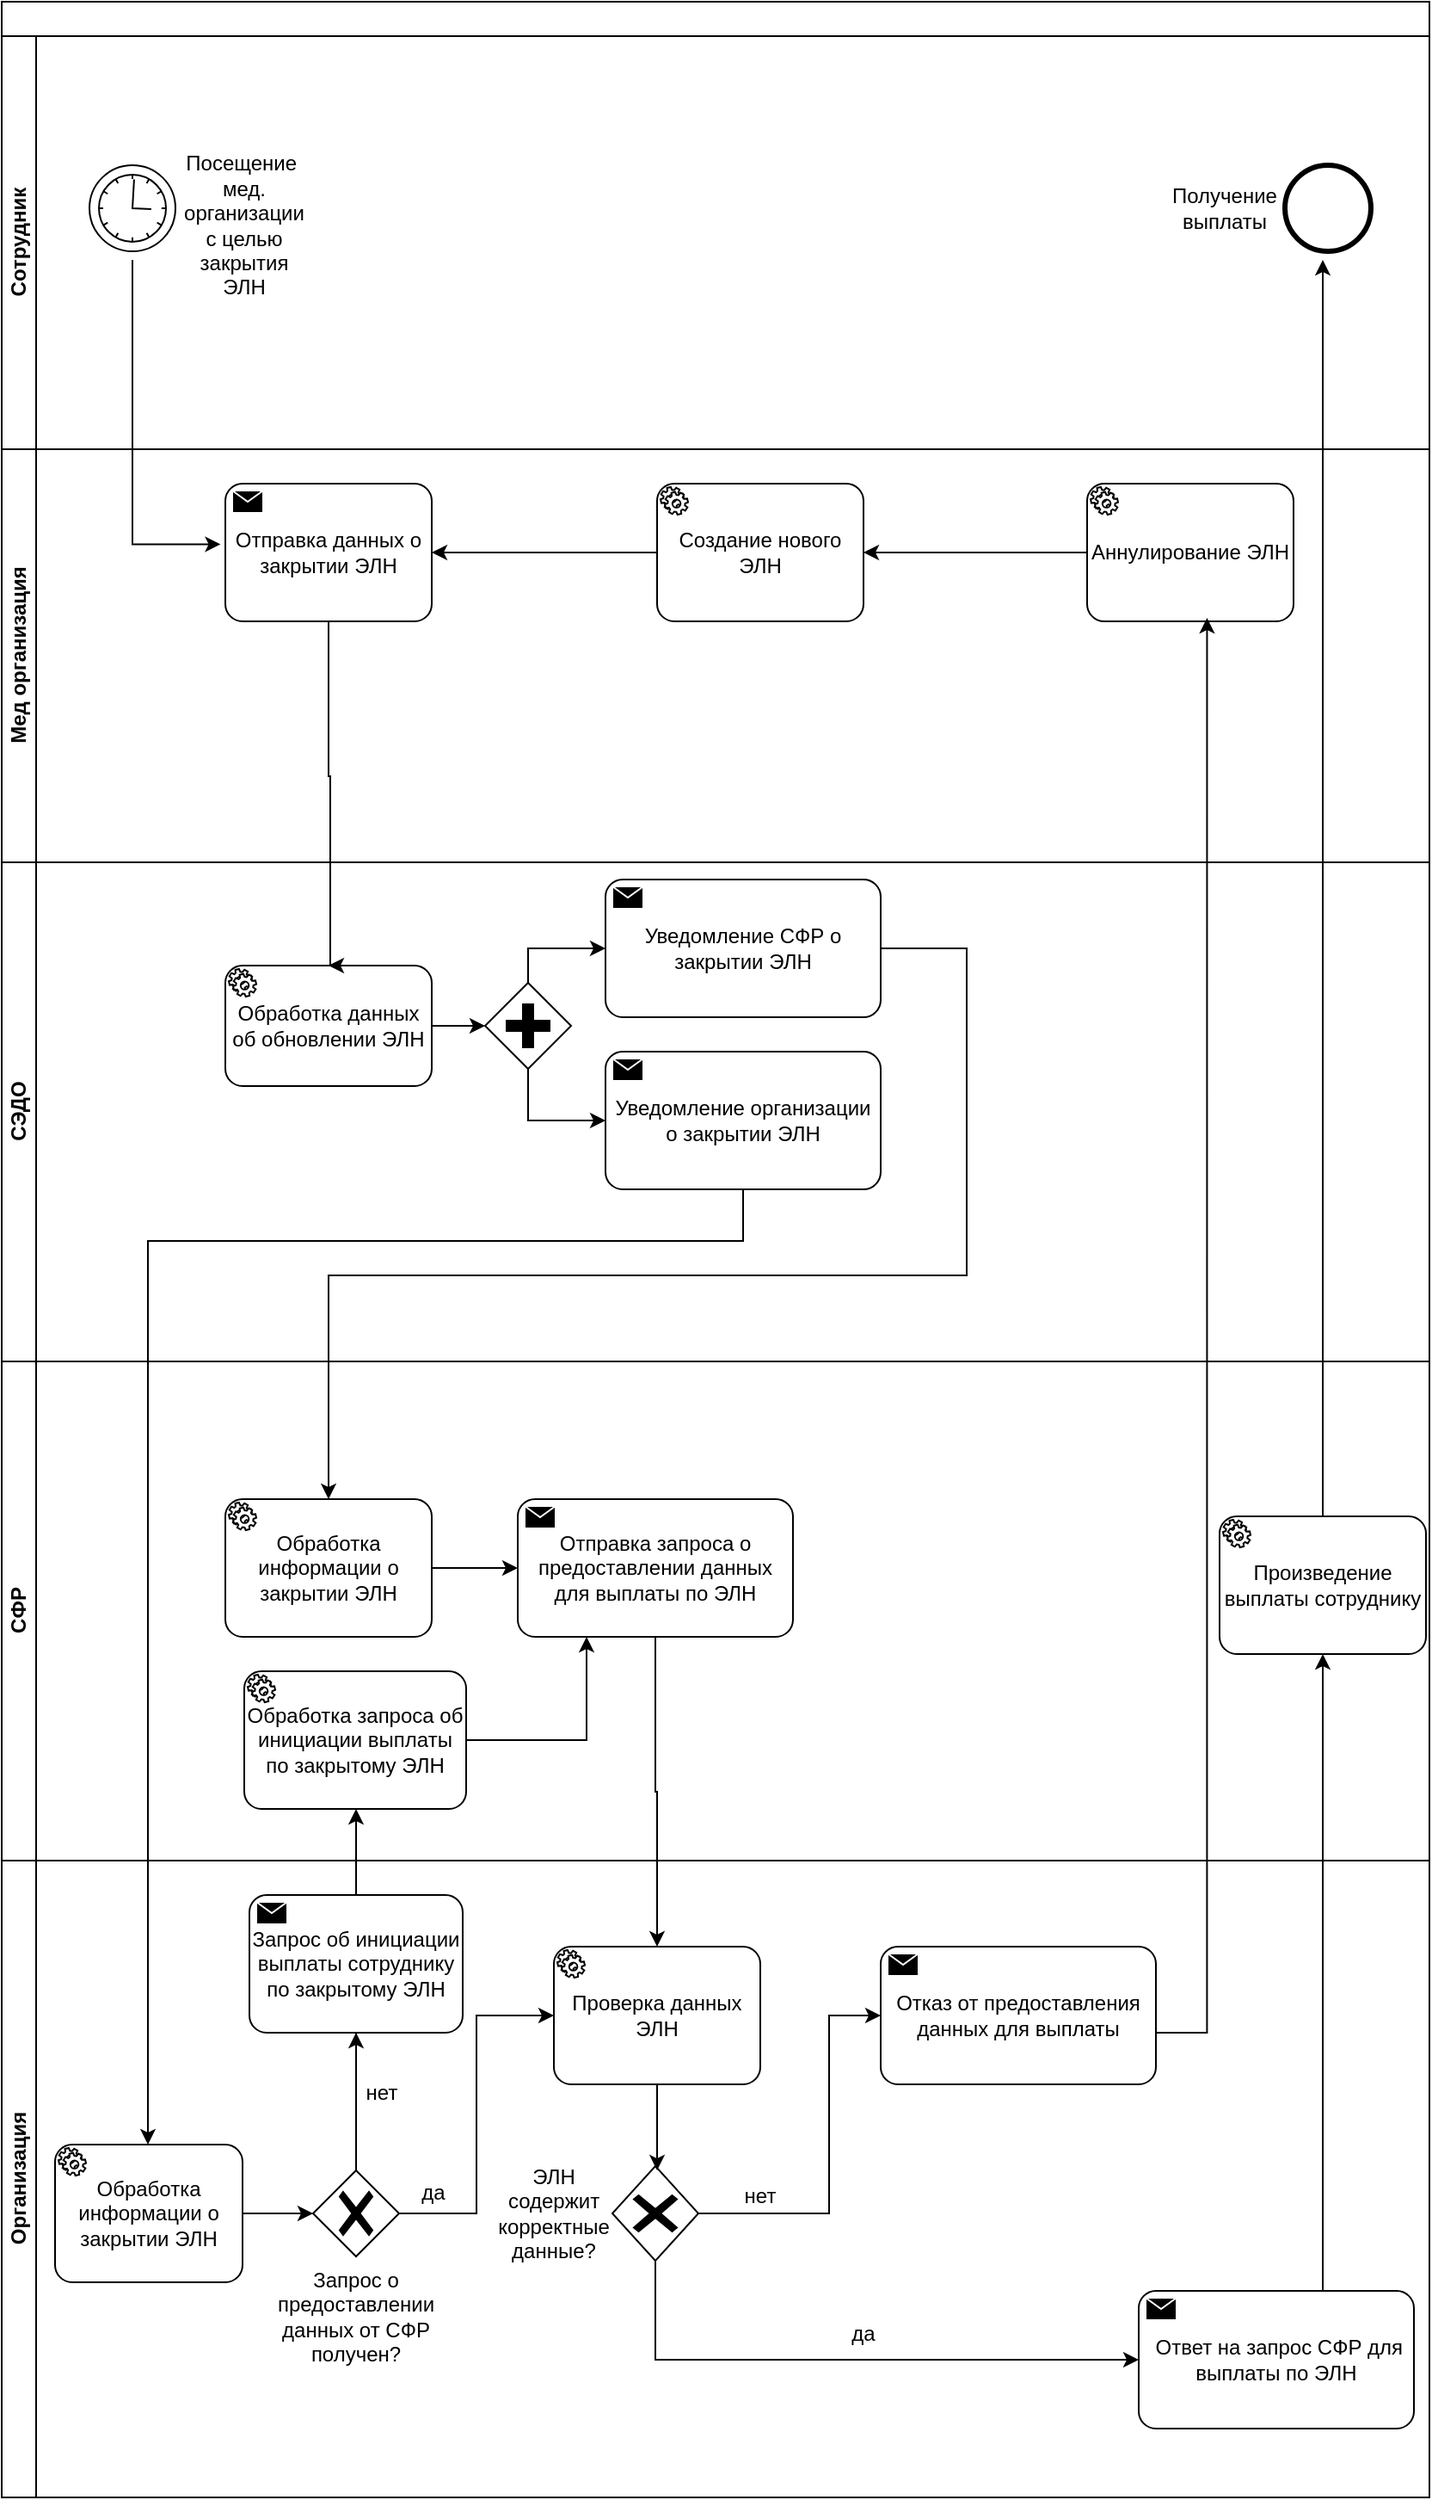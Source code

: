 <mxfile version="24.8.1">
  <diagram id="C5RBs43oDa-KdzZeNtuy" name="Page-1">
    <mxGraphModel dx="3311" dy="1570" grid="1" gridSize="10" guides="1" tooltips="1" connect="1" arrows="1" fold="1" page="1" pageScale="1" pageWidth="827" pageHeight="1169" math="0" shadow="0">
      <root>
        <mxCell id="WIyWlLk6GJQsqaUBKTNV-0" />
        <mxCell id="WIyWlLk6GJQsqaUBKTNV-1" parent="WIyWlLk6GJQsqaUBKTNV-0" />
        <mxCell id="ymKvBB_4Nj_9mSsy5zmV-1" value="" style="swimlane;html=1;childLayout=stackLayout;resizeParent=1;resizeParentMax=0;horizontal=1;startSize=20;horizontalStack=0;whiteSpace=wrap;" vertex="1" parent="WIyWlLk6GJQsqaUBKTNV-1">
          <mxGeometry x="-1" y="40" width="830" height="1450" as="geometry">
            <mxRectangle x="130" y="40" width="50" height="40" as="alternateBounds" />
          </mxGeometry>
        </mxCell>
        <mxCell id="ymKvBB_4Nj_9mSsy5zmV-99" value="Сотрудник" style="swimlane;html=1;startSize=20;horizontal=0;" vertex="1" parent="ymKvBB_4Nj_9mSsy5zmV-1">
          <mxGeometry y="20" width="830" height="240" as="geometry" />
        </mxCell>
        <mxCell id="ymKvBB_4Nj_9mSsy5zmV-9" value="" style="points=[[0.145,0.145,0],[0.5,0,0],[0.855,0.145,0],[1,0.5,0],[0.855,0.855,0],[0.5,1,0],[0.145,0.855,0],[0,0.5,0]];shape=mxgraph.bpmn.event;html=1;verticalLabelPosition=bottom;labelBackgroundColor=#ffffff;verticalAlign=top;align=center;perimeter=ellipsePerimeter;outlineConnect=0;aspect=fixed;outline=standard;symbol=timer;" vertex="1" parent="ymKvBB_4Nj_9mSsy5zmV-99">
          <mxGeometry x="51" y="75" width="50" height="50" as="geometry" />
        </mxCell>
        <mxCell id="ymKvBB_4Nj_9mSsy5zmV-13" value="Посещение&amp;nbsp; мед. организации с целью закрытия ЭЛН" style="text;html=1;align=center;verticalAlign=middle;whiteSpace=wrap;rounded=0;" vertex="1" parent="ymKvBB_4Nj_9mSsy5zmV-99">
          <mxGeometry x="111" y="95" width="60" height="30" as="geometry" />
        </mxCell>
        <mxCell id="ymKvBB_4Nj_9mSsy5zmV-50" value="Получение выплаты" style="text;html=1;align=center;verticalAlign=middle;whiteSpace=wrap;rounded=0;" vertex="1" parent="ymKvBB_4Nj_9mSsy5zmV-99">
          <mxGeometry x="681" y="85" width="60" height="30" as="geometry" />
        </mxCell>
        <mxCell id="ymKvBB_4Nj_9mSsy5zmV-49" value="" style="points=[[0.145,0.145,0],[0.5,0,0],[0.855,0.145,0],[1,0.5,0],[0.855,0.855,0],[0.5,1,0],[0.145,0.855,0],[0,0.5,0]];shape=mxgraph.bpmn.event;html=1;verticalLabelPosition=bottom;labelBackgroundColor=#ffffff;verticalAlign=top;align=center;perimeter=ellipsePerimeter;outlineConnect=0;aspect=fixed;outline=end;symbol=terminate2;" vertex="1" parent="ymKvBB_4Nj_9mSsy5zmV-99">
          <mxGeometry x="746" y="75" width="50" height="50" as="geometry" />
        </mxCell>
        <mxCell id="ymKvBB_4Nj_9mSsy5zmV-2" value="Мед организация" style="swimlane;html=1;startSize=20;horizontal=0;" vertex="1" parent="ymKvBB_4Nj_9mSsy5zmV-1">
          <mxGeometry y="260" width="830" height="240" as="geometry" />
        </mxCell>
        <mxCell id="ymKvBB_4Nj_9mSsy5zmV-8" value="Отправка данных о закрытии ЭЛН" style="points=[[0.25,0,0],[0.5,0,0],[0.75,0,0],[1,0.25,0],[1,0.5,0],[1,0.75,0],[0.75,1,0],[0.5,1,0],[0.25,1,0],[0,0.75,0],[0,0.5,0],[0,0.25,0]];shape=mxgraph.bpmn.task;whiteSpace=wrap;rectStyle=rounded;size=10;html=1;container=1;expand=0;collapsible=0;taskMarker=send;" vertex="1" parent="ymKvBB_4Nj_9mSsy5zmV-2">
          <mxGeometry x="130" y="20" width="120" height="80" as="geometry" />
        </mxCell>
        <mxCell id="ymKvBB_4Nj_9mSsy5zmV-55" value="Создание нового ЭЛН" style="points=[[0.25,0,0],[0.5,0,0],[0.75,0,0],[1,0.25,0],[1,0.5,0],[1,0.75,0],[0.75,1,0],[0.5,1,0],[0.25,1,0],[0,0.75,0],[0,0.5,0],[0,0.25,0]];shape=mxgraph.bpmn.task;whiteSpace=wrap;rectStyle=rounded;size=10;html=1;container=1;expand=0;collapsible=0;taskMarker=service;" vertex="1" parent="ymKvBB_4Nj_9mSsy5zmV-2">
          <mxGeometry x="381" y="20" width="120" height="80" as="geometry" />
        </mxCell>
        <mxCell id="ymKvBB_4Nj_9mSsy5zmV-57" style="edgeStyle=orthogonalEdgeStyle;rounded=0;orthogonalLoop=1;jettySize=auto;html=1;entryX=1;entryY=0.5;entryDx=0;entryDy=0;entryPerimeter=0;" edge="1" parent="ymKvBB_4Nj_9mSsy5zmV-2" source="ymKvBB_4Nj_9mSsy5zmV-55" target="ymKvBB_4Nj_9mSsy5zmV-8">
          <mxGeometry relative="1" as="geometry" />
        </mxCell>
        <mxCell id="ymKvBB_4Nj_9mSsy5zmV-54" value="Аннулирование ЭЛН" style="points=[[0.25,0,0],[0.5,0,0],[0.75,0,0],[1,0.25,0],[1,0.5,0],[1,0.75,0],[0.75,1,0],[0.5,1,0],[0.25,1,0],[0,0.75,0],[0,0.5,0],[0,0.25,0]];shape=mxgraph.bpmn.task;whiteSpace=wrap;rectStyle=rounded;size=10;html=1;container=1;expand=0;collapsible=0;taskMarker=service;" vertex="1" parent="ymKvBB_4Nj_9mSsy5zmV-2">
          <mxGeometry x="631" y="20" width="120" height="80" as="geometry" />
        </mxCell>
        <mxCell id="ymKvBB_4Nj_9mSsy5zmV-56" style="edgeStyle=orthogonalEdgeStyle;rounded=0;orthogonalLoop=1;jettySize=auto;html=1;entryX=1;entryY=0.5;entryDx=0;entryDy=0;entryPerimeter=0;" edge="1" parent="ymKvBB_4Nj_9mSsy5zmV-2" source="ymKvBB_4Nj_9mSsy5zmV-54" target="ymKvBB_4Nj_9mSsy5zmV-55">
          <mxGeometry relative="1" as="geometry" />
        </mxCell>
        <mxCell id="ymKvBB_4Nj_9mSsy5zmV-72" value="СЭДО" style="swimlane;html=1;startSize=20;horizontal=0;" vertex="1" parent="ymKvBB_4Nj_9mSsy5zmV-1">
          <mxGeometry y="500" width="830" height="290" as="geometry" />
        </mxCell>
        <mxCell id="ymKvBB_4Nj_9mSsy5zmV-73" value="Обработка данных об обновлении ЭЛН" style="points=[[0.25,0,0],[0.5,0,0],[0.75,0,0],[1,0.25,0],[1,0.5,0],[1,0.75,0],[0.75,1,0],[0.5,1,0],[0.25,1,0],[0,0.75,0],[0,0.5,0],[0,0.25,0]];shape=mxgraph.bpmn.task;whiteSpace=wrap;rectStyle=rounded;size=10;html=1;container=1;expand=0;collapsible=0;taskMarker=service;" vertex="1" parent="ymKvBB_4Nj_9mSsy5zmV-72">
          <mxGeometry x="130" y="60" width="120" height="70" as="geometry" />
        </mxCell>
        <mxCell id="ymKvBB_4Nj_9mSsy5zmV-74" value="Уведомление СФР о закрытии ЭЛН" style="points=[[0.25,0,0],[0.5,0,0],[0.75,0,0],[1,0.25,0],[1,0.5,0],[1,0.75,0],[0.75,1,0],[0.5,1,0],[0.25,1,0],[0,0.75,0],[0,0.5,0],[0,0.25,0]];shape=mxgraph.bpmn.task;whiteSpace=wrap;rectStyle=rounded;size=10;html=1;container=1;expand=0;collapsible=0;taskMarker=send;" vertex="1" parent="ymKvBB_4Nj_9mSsy5zmV-72">
          <mxGeometry x="351" y="10" width="160" height="80" as="geometry" />
        </mxCell>
        <mxCell id="ymKvBB_4Nj_9mSsy5zmV-75" value="Уведомление организации о закрытии ЭЛН" style="points=[[0.25,0,0],[0.5,0,0],[0.75,0,0],[1,0.25,0],[1,0.5,0],[1,0.75,0],[0.75,1,0],[0.5,1,0],[0.25,1,0],[0,0.75,0],[0,0.5,0],[0,0.25,0]];shape=mxgraph.bpmn.task;whiteSpace=wrap;rectStyle=rounded;size=10;html=1;container=1;expand=0;collapsible=0;taskMarker=send;" vertex="1" parent="ymKvBB_4Nj_9mSsy5zmV-72">
          <mxGeometry x="351" y="110" width="160" height="80" as="geometry" />
        </mxCell>
        <mxCell id="ymKvBB_4Nj_9mSsy5zmV-78" value="" style="points=[[0.25,0.25,0],[0.5,0,0],[0.75,0.25,0],[1,0.5,0],[0.75,0.75,0],[0.5,1,0],[0.25,0.75,0],[0,0.5,0]];shape=mxgraph.bpmn.gateway2;html=1;verticalLabelPosition=bottom;labelBackgroundColor=#ffffff;verticalAlign=top;align=center;perimeter=rhombusPerimeter;outlineConnect=0;outline=none;symbol=none;gwType=parallel;" vertex="1" parent="ymKvBB_4Nj_9mSsy5zmV-72">
          <mxGeometry x="281" y="70" width="50" height="50" as="geometry" />
        </mxCell>
        <mxCell id="ymKvBB_4Nj_9mSsy5zmV-79" style="edgeStyle=orthogonalEdgeStyle;rounded=0;orthogonalLoop=1;jettySize=auto;html=1;entryX=0;entryY=0.5;entryDx=0;entryDy=0;entryPerimeter=0;" edge="1" parent="ymKvBB_4Nj_9mSsy5zmV-72" source="ymKvBB_4Nj_9mSsy5zmV-78" target="ymKvBB_4Nj_9mSsy5zmV-75">
          <mxGeometry relative="1" as="geometry">
            <Array as="points">
              <mxPoint x="306" y="150" />
            </Array>
          </mxGeometry>
        </mxCell>
        <mxCell id="ymKvBB_4Nj_9mSsy5zmV-80" style="edgeStyle=orthogonalEdgeStyle;rounded=0;orthogonalLoop=1;jettySize=auto;html=1;entryX=0;entryY=0.5;entryDx=0;entryDy=0;entryPerimeter=0;" edge="1" parent="ymKvBB_4Nj_9mSsy5zmV-72" source="ymKvBB_4Nj_9mSsy5zmV-78" target="ymKvBB_4Nj_9mSsy5zmV-74">
          <mxGeometry relative="1" as="geometry">
            <Array as="points">
              <mxPoint x="306" y="50" />
            </Array>
          </mxGeometry>
        </mxCell>
        <mxCell id="ymKvBB_4Nj_9mSsy5zmV-81" style="edgeStyle=orthogonalEdgeStyle;rounded=0;orthogonalLoop=1;jettySize=auto;html=1;exitX=1;exitY=0.5;exitDx=0;exitDy=0;exitPerimeter=0;entryX=0;entryY=0.5;entryDx=0;entryDy=0;entryPerimeter=0;" edge="1" parent="ymKvBB_4Nj_9mSsy5zmV-72" source="ymKvBB_4Nj_9mSsy5zmV-73" target="ymKvBB_4Nj_9mSsy5zmV-78">
          <mxGeometry relative="1" as="geometry" />
        </mxCell>
        <mxCell id="ymKvBB_4Nj_9mSsy5zmV-3" value="СФР" style="swimlane;html=1;startSize=20;horizontal=0;" vertex="1" parent="ymKvBB_4Nj_9mSsy5zmV-1">
          <mxGeometry y="790" width="830" height="290" as="geometry" />
        </mxCell>
        <mxCell id="ymKvBB_4Nj_9mSsy5zmV-16" value="Обработка информации о закрытии ЭЛН" style="points=[[0.25,0,0],[0.5,0,0],[0.75,0,0],[1,0.25,0],[1,0.5,0],[1,0.75,0],[0.75,1,0],[0.5,1,0],[0.25,1,0],[0,0.75,0],[0,0.5,0],[0,0.25,0]];shape=mxgraph.bpmn.task;whiteSpace=wrap;rectStyle=rounded;size=10;html=1;container=1;expand=0;collapsible=0;taskMarker=service;" vertex="1" parent="ymKvBB_4Nj_9mSsy5zmV-3">
          <mxGeometry x="130" y="80" width="120" height="80" as="geometry" />
        </mxCell>
        <mxCell id="ymKvBB_4Nj_9mSsy5zmV-18" value="Отправка запроса о предоставлении данных для выплаты по ЭЛН" style="points=[[0.25,0,0],[0.5,0,0],[0.75,0,0],[1,0.25,0],[1,0.5,0],[1,0.75,0],[0.75,1,0],[0.5,1,0],[0.25,1,0],[0,0.75,0],[0,0.5,0],[0,0.25,0]];shape=mxgraph.bpmn.task;whiteSpace=wrap;rectStyle=rounded;size=10;html=1;container=1;expand=0;collapsible=0;taskMarker=send;" vertex="1" parent="ymKvBB_4Nj_9mSsy5zmV-3">
          <mxGeometry x="300" y="80" width="160" height="80" as="geometry" />
        </mxCell>
        <mxCell id="ymKvBB_4Nj_9mSsy5zmV-19" style="edgeStyle=orthogonalEdgeStyle;rounded=0;orthogonalLoop=1;jettySize=auto;html=1;entryX=0;entryY=0.5;entryDx=0;entryDy=0;entryPerimeter=0;" edge="1" parent="ymKvBB_4Nj_9mSsy5zmV-3" source="ymKvBB_4Nj_9mSsy5zmV-16" target="ymKvBB_4Nj_9mSsy5zmV-18">
          <mxGeometry relative="1" as="geometry" />
        </mxCell>
        <mxCell id="ymKvBB_4Nj_9mSsy5zmV-90" value="Обработка запроса об инициации выплаты по закрытому ЭЛН" style="points=[[0.25,0,0],[0.5,0,0],[0.75,0,0],[1,0.25,0],[1,0.5,0],[1,0.75,0],[0.75,1,0],[0.5,1,0],[0.25,1,0],[0,0.75,0],[0,0.5,0],[0,0.25,0]];shape=mxgraph.bpmn.task;whiteSpace=wrap;rectStyle=rounded;size=10;html=1;container=1;expand=0;collapsible=0;taskMarker=service;" vertex="1" parent="ymKvBB_4Nj_9mSsy5zmV-3">
          <mxGeometry x="141" y="180" width="129" height="80" as="geometry" />
        </mxCell>
        <mxCell id="ymKvBB_4Nj_9mSsy5zmV-95" style="edgeStyle=orthogonalEdgeStyle;rounded=0;orthogonalLoop=1;jettySize=auto;html=1;entryX=0.25;entryY=1;entryDx=0;entryDy=0;entryPerimeter=0;" edge="1" parent="ymKvBB_4Nj_9mSsy5zmV-3" source="ymKvBB_4Nj_9mSsy5zmV-90" target="ymKvBB_4Nj_9mSsy5zmV-18">
          <mxGeometry relative="1" as="geometry" />
        </mxCell>
        <mxCell id="ymKvBB_4Nj_9mSsy5zmV-102" style="edgeStyle=orthogonalEdgeStyle;rounded=0;orthogonalLoop=1;jettySize=auto;html=1;" edge="1" parent="ymKvBB_4Nj_9mSsy5zmV-3" source="ymKvBB_4Nj_9mSsy5zmV-100">
          <mxGeometry relative="1" as="geometry">
            <mxPoint x="768" y="-640" as="targetPoint" />
          </mxGeometry>
        </mxCell>
        <mxCell id="ymKvBB_4Nj_9mSsy5zmV-100" value="Произведение выплаты сотруднику" style="points=[[0.25,0,0],[0.5,0,0],[0.75,0,0],[1,0.25,0],[1,0.5,0],[1,0.75,0],[0.75,1,0],[0.5,1,0],[0.25,1,0],[0,0.75,0],[0,0.5,0],[0,0.25,0]];shape=mxgraph.bpmn.task;whiteSpace=wrap;rectStyle=rounded;size=10;html=1;container=1;expand=0;collapsible=0;taskMarker=service;" vertex="1" parent="ymKvBB_4Nj_9mSsy5zmV-3">
          <mxGeometry x="708" y="90" width="120" height="80" as="geometry" />
        </mxCell>
        <mxCell id="ymKvBB_4Nj_9mSsy5zmV-17" style="edgeStyle=orthogonalEdgeStyle;rounded=0;orthogonalLoop=1;jettySize=auto;html=1;entryX=0.5;entryY=0;entryDx=0;entryDy=0;entryPerimeter=0;" edge="1" parent="ymKvBB_4Nj_9mSsy5zmV-1" source="ymKvBB_4Nj_9mSsy5zmV-8" target="ymKvBB_4Nj_9mSsy5zmV-73">
          <mxGeometry relative="1" as="geometry">
            <mxPoint x="190" y="320" as="targetPoint" />
            <Array as="points">
              <mxPoint x="190" y="450" />
              <mxPoint x="191" y="560" />
            </Array>
          </mxGeometry>
        </mxCell>
        <mxCell id="ymKvBB_4Nj_9mSsy5zmV-38" style="edgeStyle=orthogonalEdgeStyle;rounded=0;orthogonalLoop=1;jettySize=auto;html=1;entryX=0.5;entryY=0;entryDx=0;entryDy=0;entryPerimeter=0;" edge="1" parent="ymKvBB_4Nj_9mSsy5zmV-1" source="ymKvBB_4Nj_9mSsy5zmV-18" target="ymKvBB_4Nj_9mSsy5zmV-60">
          <mxGeometry relative="1" as="geometry">
            <mxPoint x="380" y="590" as="targetPoint" />
          </mxGeometry>
        </mxCell>
        <mxCell id="ymKvBB_4Nj_9mSsy5zmV-82" style="edgeStyle=orthogonalEdgeStyle;rounded=0;orthogonalLoop=1;jettySize=auto;html=1;entryX=0.5;entryY=0;entryDx=0;entryDy=0;entryPerimeter=0;" edge="1" parent="ymKvBB_4Nj_9mSsy5zmV-1" source="ymKvBB_4Nj_9mSsy5zmV-74" target="ymKvBB_4Nj_9mSsy5zmV-16">
          <mxGeometry relative="1" as="geometry">
            <Array as="points">
              <mxPoint x="561" y="550" />
              <mxPoint x="561" y="740" />
              <mxPoint x="190" y="740" />
            </Array>
          </mxGeometry>
        </mxCell>
        <mxCell id="ymKvBB_4Nj_9mSsy5zmV-86" style="edgeStyle=orthogonalEdgeStyle;rounded=0;orthogonalLoop=1;jettySize=auto;html=1;" edge="1" parent="ymKvBB_4Nj_9mSsy5zmV-1" source="ymKvBB_4Nj_9mSsy5zmV-75" target="ymKvBB_4Nj_9mSsy5zmV-83">
          <mxGeometry relative="1" as="geometry">
            <Array as="points">
              <mxPoint x="431" y="720" />
              <mxPoint x="85" y="720" />
            </Array>
          </mxGeometry>
        </mxCell>
        <mxCell id="ymKvBB_4Nj_9mSsy5zmV-91" style="edgeStyle=orthogonalEdgeStyle;rounded=0;orthogonalLoop=1;jettySize=auto;html=1;exitX=0.5;exitY=0;exitDx=0;exitDy=0;exitPerimeter=0;" edge="1" parent="ymKvBB_4Nj_9mSsy5zmV-1" source="ymKvBB_4Nj_9mSsy5zmV-92">
          <mxGeometry relative="1" as="geometry">
            <mxPoint x="206" y="1050" as="targetPoint" />
          </mxGeometry>
        </mxCell>
        <mxCell id="ymKvBB_4Nj_9mSsy5zmV-94" style="edgeStyle=orthogonalEdgeStyle;rounded=0;orthogonalLoop=1;jettySize=auto;html=1;" edge="1" parent="ymKvBB_4Nj_9mSsy5zmV-1" source="ymKvBB_4Nj_9mSsy5zmV-92">
          <mxGeometry relative="1" as="geometry">
            <mxPoint x="206" y="1180" as="targetPoint" />
            <Array as="points">
              <mxPoint x="206" y="1260" />
              <mxPoint x="206" y="1260" />
            </Array>
          </mxGeometry>
        </mxCell>
        <mxCell id="ymKvBB_4Nj_9mSsy5zmV-48" style="edgeStyle=orthogonalEdgeStyle;rounded=0;orthogonalLoop=1;jettySize=auto;html=1;exitX=1;exitY=0.5;exitDx=0;exitDy=0;exitPerimeter=0;entryX=0.581;entryY=0.975;entryDx=0;entryDy=0;entryPerimeter=0;" edge="1" parent="ymKvBB_4Nj_9mSsy5zmV-1" source="ymKvBB_4Nj_9mSsy5zmV-47" target="ymKvBB_4Nj_9mSsy5zmV-54">
          <mxGeometry relative="1" as="geometry">
            <mxPoint x="691" y="370" as="targetPoint" />
            <Array as="points">
              <mxPoint x="701" y="1180" />
            </Array>
          </mxGeometry>
        </mxCell>
        <mxCell id="ymKvBB_4Nj_9mSsy5zmV-6" value="" style="edgeStyle=orthogonalEdgeStyle;rounded=0;orthogonalLoop=1;jettySize=auto;html=1;entryX=-0.023;entryY=0.44;entryDx=0;entryDy=0;entryPerimeter=0;" edge="1" parent="ymKvBB_4Nj_9mSsy5zmV-1" target="ymKvBB_4Nj_9mSsy5zmV-8">
          <mxGeometry relative="1" as="geometry">
            <mxPoint x="76" y="150" as="sourcePoint" />
            <mxPoint x="41" y="315" as="targetPoint" />
            <Array as="points">
              <mxPoint x="76" y="315" />
            </Array>
          </mxGeometry>
        </mxCell>
        <mxCell id="ymKvBB_4Nj_9mSsy5zmV-101" style="edgeStyle=orthogonalEdgeStyle;rounded=0;orthogonalLoop=1;jettySize=auto;html=1;entryX=0.5;entryY=1;entryDx=0;entryDy=0;entryPerimeter=0;" edge="1" parent="ymKvBB_4Nj_9mSsy5zmV-1" source="ymKvBB_4Nj_9mSsy5zmV-36" target="ymKvBB_4Nj_9mSsy5zmV-100">
          <mxGeometry relative="1" as="geometry">
            <Array as="points">
              <mxPoint x="768" y="1200" />
              <mxPoint x="768" y="1200" />
            </Array>
          </mxGeometry>
        </mxCell>
        <mxCell id="ymKvBB_4Nj_9mSsy5zmV-4" value="Организация" style="swimlane;html=1;startSize=20;horizontal=0;" vertex="1" parent="ymKvBB_4Nj_9mSsy5zmV-1">
          <mxGeometry y="1080" width="830" height="370" as="geometry" />
        </mxCell>
        <mxCell id="ymKvBB_4Nj_9mSsy5zmV-36" value="&amp;nbsp;Ответ на запрос СФР для выплаты по ЭЛН" style="points=[[0.25,0,0],[0.5,0,0],[0.75,0,0],[1,0.25,0],[1,0.5,0],[1,0.75,0],[0.75,1,0],[0.5,1,0],[0.25,1,0],[0,0.75,0],[0,0.5,0],[0,0.25,0]];shape=mxgraph.bpmn.task;whiteSpace=wrap;rectStyle=rounded;size=10;html=1;container=1;expand=0;collapsible=0;taskMarker=send;" vertex="1" parent="ymKvBB_4Nj_9mSsy5zmV-4">
          <mxGeometry x="661" y="250" width="160" height="80" as="geometry" />
        </mxCell>
        <mxCell id="ymKvBB_4Nj_9mSsy5zmV-45" style="edgeStyle=orthogonalEdgeStyle;rounded=0;orthogonalLoop=1;jettySize=auto;html=1;entryX=0;entryY=0.5;entryDx=0;entryDy=0;entryPerimeter=0;exitX=0.5;exitY=0;exitDx=0;exitDy=0;exitPerimeter=0;" edge="1" parent="ymKvBB_4Nj_9mSsy5zmV-4" source="ymKvBB_4Nj_9mSsy5zmV-40" target="ymKvBB_4Nj_9mSsy5zmV-47">
          <mxGeometry relative="1" as="geometry">
            <mxPoint x="521" y="90" as="targetPoint" />
            <Array as="points">
              <mxPoint x="481" y="205" />
              <mxPoint x="481" y="90" />
            </Array>
          </mxGeometry>
        </mxCell>
        <mxCell id="ymKvBB_4Nj_9mSsy5zmV-40" value="" style="points=[[0.25,0.25,0],[0.5,0,0],[0.75,0.25,0],[1,0.5,0],[0.75,0.75,0],[0.5,1,0],[0.25,0.75,0],[0,0.5,0]];shape=mxgraph.bpmn.gateway2;html=1;verticalLabelPosition=bottom;labelBackgroundColor=#ffffff;verticalAlign=top;align=center;perimeter=rhombusPerimeter;outlineConnect=0;outline=none;symbol=none;gwType=exclusive;direction=south;" vertex="1" parent="ymKvBB_4Nj_9mSsy5zmV-4">
          <mxGeometry x="355" y="177.5" width="50" height="55" as="geometry" />
        </mxCell>
        <mxCell id="ymKvBB_4Nj_9mSsy5zmV-42" value="ЭЛН содержит корректные данные?" style="text;html=1;align=center;verticalAlign=middle;whiteSpace=wrap;rounded=0;" vertex="1" parent="ymKvBB_4Nj_9mSsy5zmV-4">
          <mxGeometry x="291" y="190" width="60" height="30" as="geometry" />
        </mxCell>
        <mxCell id="ymKvBB_4Nj_9mSsy5zmV-43" style="edgeStyle=orthogonalEdgeStyle;rounded=0;orthogonalLoop=1;jettySize=auto;html=1;entryX=0;entryY=0.5;entryDx=0;entryDy=0;entryPerimeter=0;" edge="1" parent="ymKvBB_4Nj_9mSsy5zmV-4" source="ymKvBB_4Nj_9mSsy5zmV-40" target="ymKvBB_4Nj_9mSsy5zmV-36">
          <mxGeometry relative="1" as="geometry">
            <Array as="points">
              <mxPoint x="380" y="290" />
            </Array>
          </mxGeometry>
        </mxCell>
        <mxCell id="ymKvBB_4Nj_9mSsy5zmV-44" value="да" style="text;html=1;align=center;verticalAlign=middle;whiteSpace=wrap;rounded=0;" vertex="1" parent="ymKvBB_4Nj_9mSsy5zmV-4">
          <mxGeometry x="221" y="177.5" width="60" height="30" as="geometry" />
        </mxCell>
        <mxCell id="ymKvBB_4Nj_9mSsy5zmV-46" value="нет" style="text;html=1;align=center;verticalAlign=middle;whiteSpace=wrap;rounded=0;" vertex="1" parent="ymKvBB_4Nj_9mSsy5zmV-4">
          <mxGeometry x="411" y="180" width="60" height="30" as="geometry" />
        </mxCell>
        <mxCell id="ymKvBB_4Nj_9mSsy5zmV-47" value="Отказ от предоставления данных для выплаты" style="points=[[0.25,0,0],[0.5,0,0],[0.75,0,0],[1,0.25,0],[1,0.5,0],[1,0.75,0],[0.75,1,0],[0.5,1,0],[0.25,1,0],[0,0.75,0],[0,0.5,0],[0,0.25,0]];shape=mxgraph.bpmn.task;whiteSpace=wrap;rectStyle=rounded;size=10;html=1;container=1;expand=0;collapsible=0;taskMarker=send;" vertex="1" parent="ymKvBB_4Nj_9mSsy5zmV-4">
          <mxGeometry x="511" y="50" width="160" height="80" as="geometry" />
        </mxCell>
        <mxCell id="ymKvBB_4Nj_9mSsy5zmV-61" style="edgeStyle=orthogonalEdgeStyle;rounded=0;orthogonalLoop=1;jettySize=auto;html=1;" edge="1" parent="ymKvBB_4Nj_9mSsy5zmV-4" source="ymKvBB_4Nj_9mSsy5zmV-60">
          <mxGeometry relative="1" as="geometry">
            <mxPoint x="381" y="180" as="targetPoint" />
            <Array as="points">
              <mxPoint x="381" y="170" />
              <mxPoint x="381" y="170" />
            </Array>
          </mxGeometry>
        </mxCell>
        <mxCell id="ymKvBB_4Nj_9mSsy5zmV-60" value="Проверка данных ЭЛН" style="points=[[0.25,0,0],[0.5,0,0],[0.75,0,0],[1,0.25,0],[1,0.5,0],[1,0.75,0],[0.75,1,0],[0.5,1,0],[0.25,1,0],[0,0.75,0],[0,0.5,0],[0,0.25,0]];shape=mxgraph.bpmn.task;whiteSpace=wrap;rectStyle=rounded;size=10;html=1;container=1;expand=0;collapsible=0;taskMarker=service;" vertex="1" parent="ymKvBB_4Nj_9mSsy5zmV-4">
          <mxGeometry x="321" y="50" width="120" height="80" as="geometry" />
        </mxCell>
        <mxCell id="ymKvBB_4Nj_9mSsy5zmV-83" value="Обработка информации о закрытии ЭЛН" style="points=[[0.25,0,0],[0.5,0,0],[0.75,0,0],[1,0.25,0],[1,0.5,0],[1,0.75,0],[0.75,1,0],[0.5,1,0],[0.25,1,0],[0,0.75,0],[0,0.5,0],[0,0.25,0]];shape=mxgraph.bpmn.task;whiteSpace=wrap;rectStyle=rounded;size=10;html=1;container=1;expand=0;collapsible=0;taskMarker=service;" vertex="1" parent="ymKvBB_4Nj_9mSsy5zmV-4">
          <mxGeometry x="31" y="165" width="109" height="80" as="geometry" />
        </mxCell>
        <mxCell id="ymKvBB_4Nj_9mSsy5zmV-85" value="" style="points=[[0.25,0.25,0],[0.5,0,0],[0.75,0.25,0],[1,0.5,0],[0.75,0.75,0],[0.5,1,0],[0.25,0.75,0],[0,0.5,0]];shape=mxgraph.bpmn.gateway2;html=1;verticalLabelPosition=bottom;labelBackgroundColor=#ffffff;verticalAlign=top;align=center;perimeter=rhombusPerimeter;outlineConnect=0;outline=none;symbol=none;gwType=exclusive;" vertex="1" parent="ymKvBB_4Nj_9mSsy5zmV-4">
          <mxGeometry x="181" y="180" width="50" height="50" as="geometry" />
        </mxCell>
        <mxCell id="ymKvBB_4Nj_9mSsy5zmV-87" style="edgeStyle=orthogonalEdgeStyle;rounded=0;orthogonalLoop=1;jettySize=auto;html=1;entryX=0;entryY=0.5;entryDx=0;entryDy=0;entryPerimeter=0;" edge="1" parent="ymKvBB_4Nj_9mSsy5zmV-4" source="ymKvBB_4Nj_9mSsy5zmV-83" target="ymKvBB_4Nj_9mSsy5zmV-85">
          <mxGeometry relative="1" as="geometry" />
        </mxCell>
        <mxCell id="ymKvBB_4Nj_9mSsy5zmV-88" value="Запрос о предоставлении данных от СФР получен?" style="text;html=1;align=center;verticalAlign=middle;whiteSpace=wrap;rounded=0;" vertex="1" parent="ymKvBB_4Nj_9mSsy5zmV-4">
          <mxGeometry x="176" y="250" width="60" height="30" as="geometry" />
        </mxCell>
        <mxCell id="ymKvBB_4Nj_9mSsy5zmV-89" style="edgeStyle=orthogonalEdgeStyle;rounded=0;orthogonalLoop=1;jettySize=auto;html=1;entryX=0;entryY=0.5;entryDx=0;entryDy=0;entryPerimeter=0;" edge="1" parent="ymKvBB_4Nj_9mSsy5zmV-4" source="ymKvBB_4Nj_9mSsy5zmV-85" target="ymKvBB_4Nj_9mSsy5zmV-60">
          <mxGeometry relative="1" as="geometry" />
        </mxCell>
        <mxCell id="ymKvBB_4Nj_9mSsy5zmV-92" value="Запрос об инициации выплаты сотруднику по закрытому ЭЛН" style="points=[[0.25,0,0],[0.5,0,0],[0.75,0,0],[1,0.25,0],[1,0.5,0],[1,0.75,0],[0.75,1,0],[0.5,1,0],[0.25,1,0],[0,0.75,0],[0,0.5,0],[0,0.25,0]];shape=mxgraph.bpmn.task;whiteSpace=wrap;rectStyle=rounded;size=10;html=1;container=1;expand=0;collapsible=0;taskMarker=send;" vertex="1" parent="ymKvBB_4Nj_9mSsy5zmV-4">
          <mxGeometry x="144" y="20" width="124" height="80" as="geometry" />
        </mxCell>
        <mxCell id="ymKvBB_4Nj_9mSsy5zmV-93" value="нет" style="text;html=1;align=center;verticalAlign=middle;whiteSpace=wrap;rounded=0;" vertex="1" parent="ymKvBB_4Nj_9mSsy5zmV-4">
          <mxGeometry x="191" y="120" width="60" height="30" as="geometry" />
        </mxCell>
        <mxCell id="ymKvBB_4Nj_9mSsy5zmV-96" value="да" style="text;html=1;align=center;verticalAlign=middle;whiteSpace=wrap;rounded=0;" vertex="1" parent="ymKvBB_4Nj_9mSsy5zmV-4">
          <mxGeometry x="471" y="260" width="60" height="30" as="geometry" />
        </mxCell>
      </root>
    </mxGraphModel>
  </diagram>
</mxfile>
